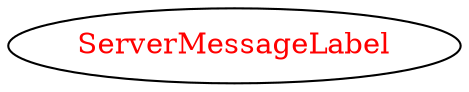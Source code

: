 digraph dependencyGraph {
 concentrate=true;
 ranksep="2.0";
 rankdir="LR"; 
 splines="ortho";
"ServerMessageLabel" [fontcolor="red"];
}